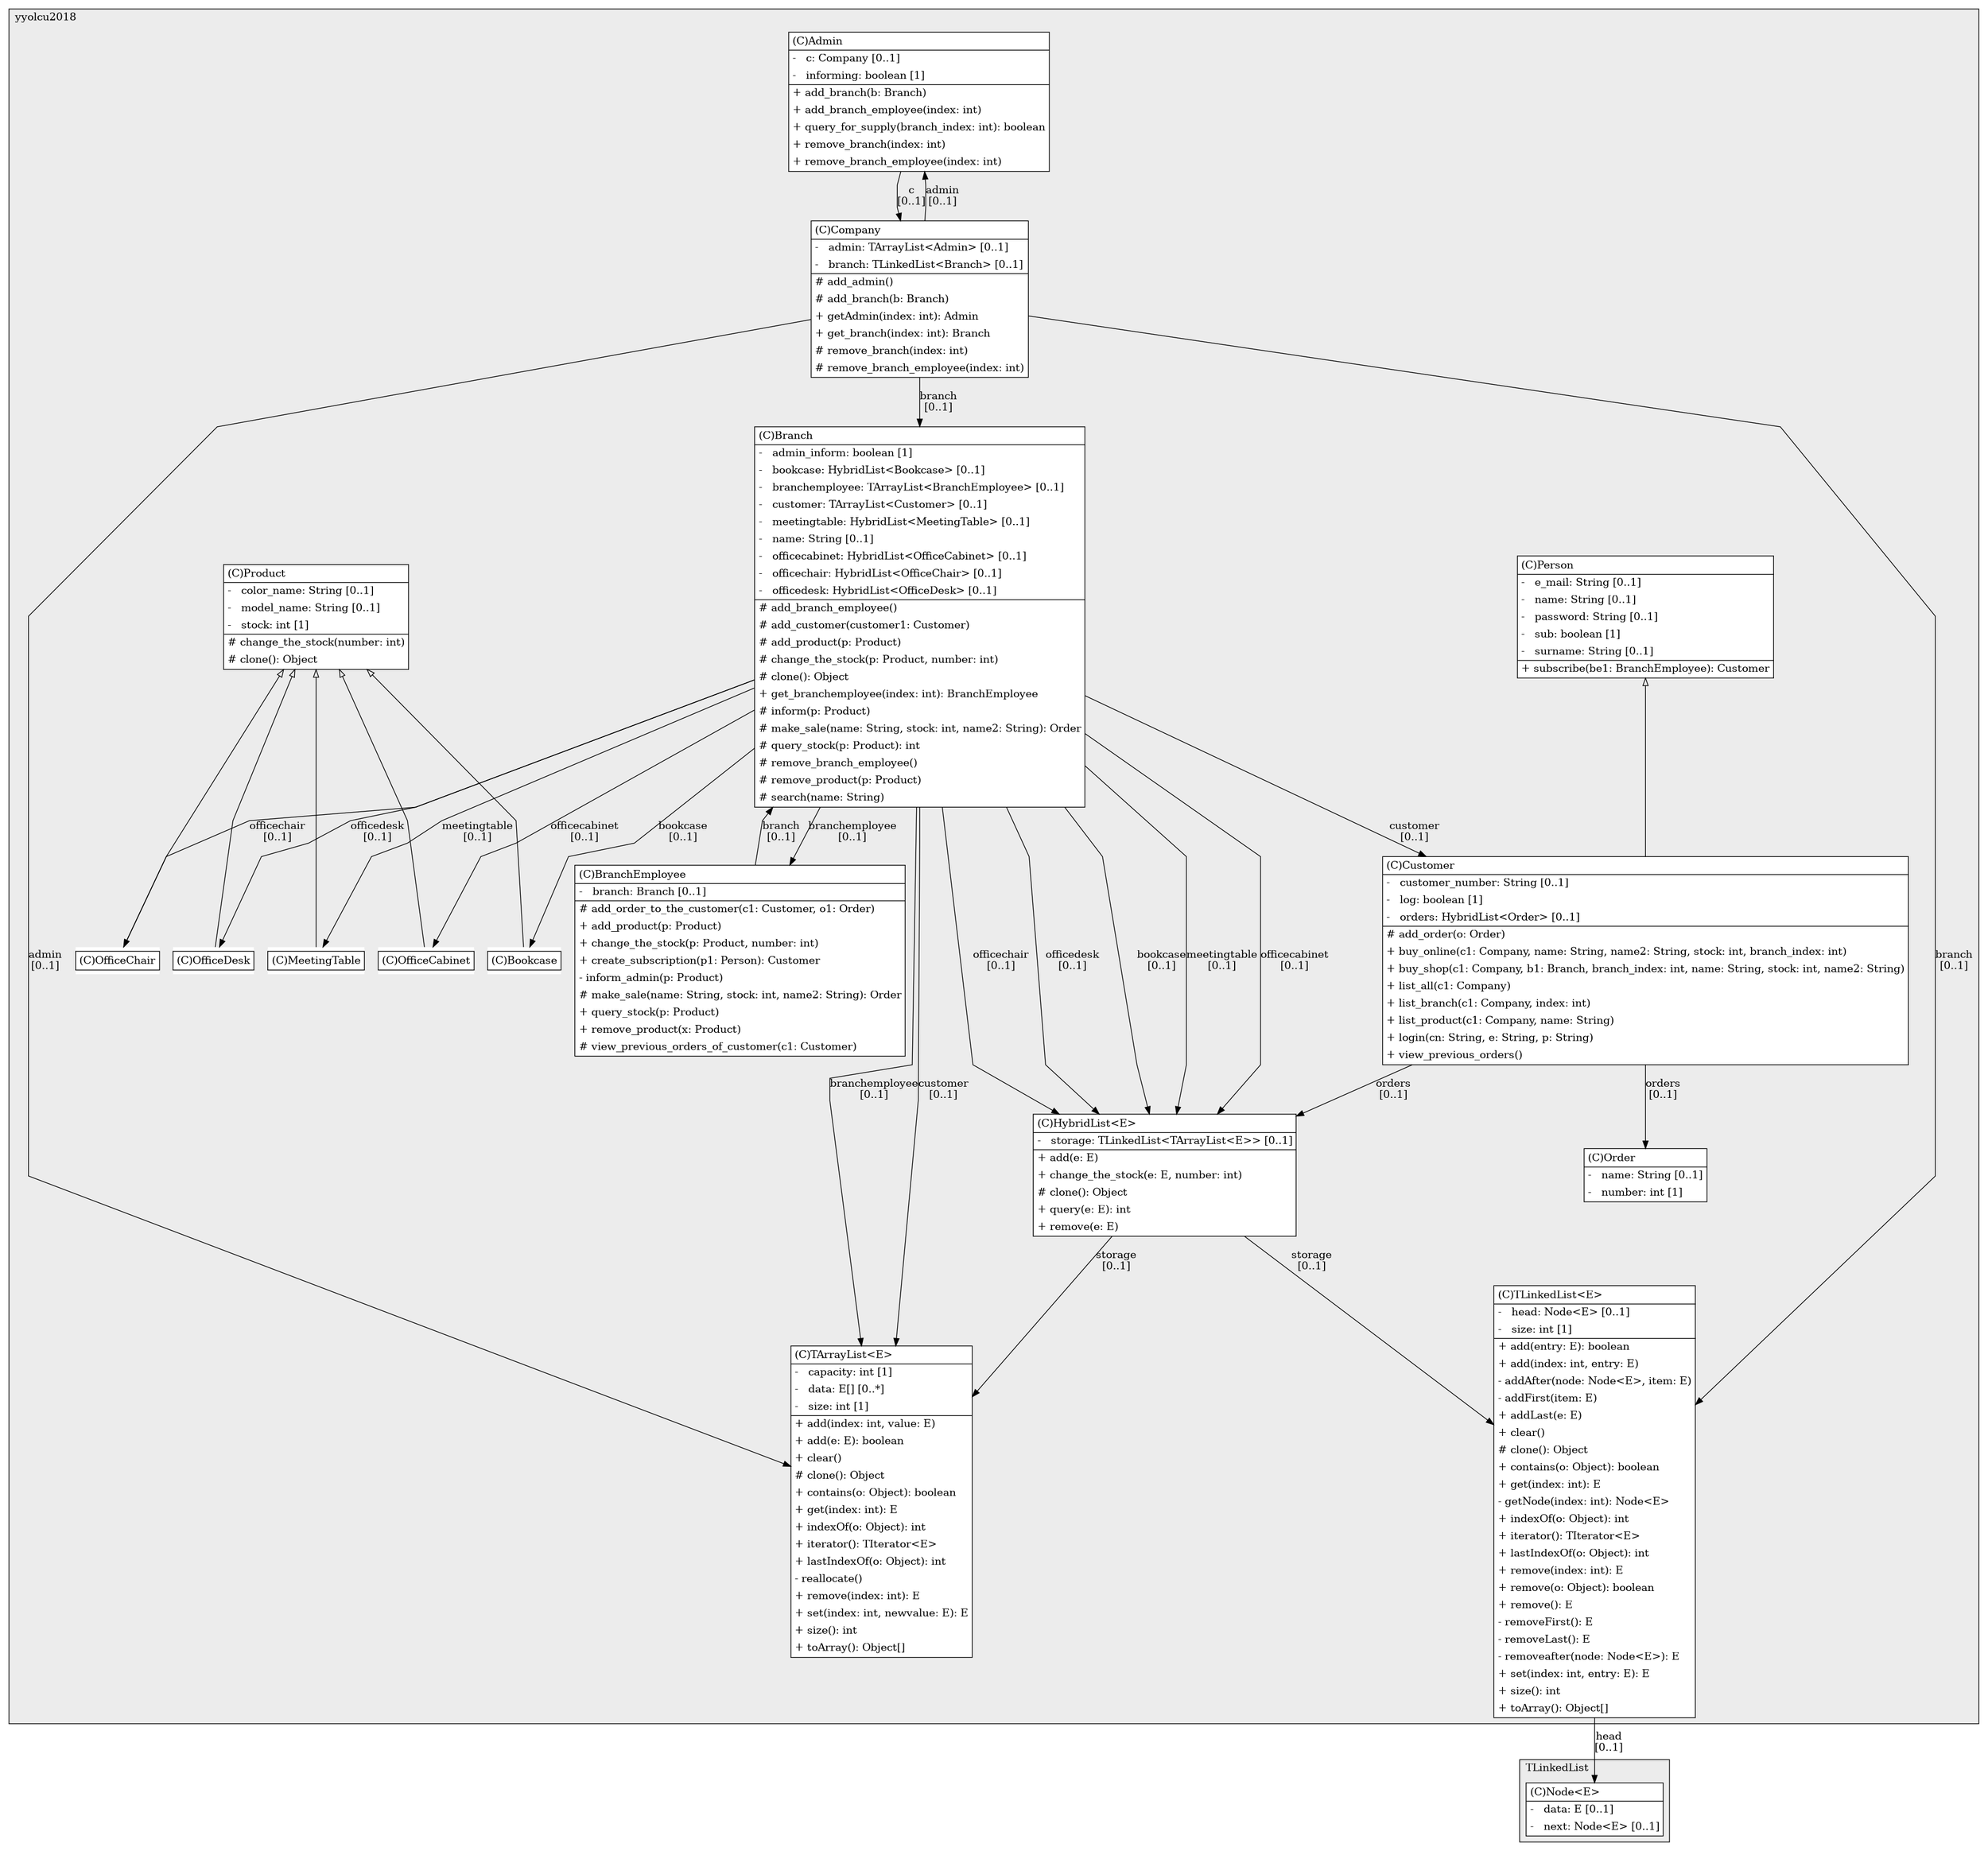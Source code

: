 @startuml

/' diagram meta data start
config=StructureConfiguration;
{
  "projectClassification": {
    "searchMode": "OpenProject", // OpenProject, AllProjects
    "includedProjects": "",
    "pathEndKeywords": "*.impl",
    "isClientPath": "",
    "isClientName": "",
    "isTestPath": "",
    "isTestName": "",
    "isMappingPath": "",
    "isMappingName": "",
    "isDataAccessPath": "",
    "isDataAccessName": "",
    "isDataStructurePath": "",
    "isDataStructureName": "",
    "isInterfaceStructuresPath": "",
    "isInterfaceStructuresName": "",
    "isEntryPointPath": "",
    "isEntryPointName": ""
  },
  "graphRestriction": {
    "classPackageExcludeFilter": "",
    "classPackageIncludeFilter": "",
    "classNameExcludeFilter": "",
    "classNameIncludeFilter": "",
    "methodNameExcludeFilter": "",
    "methodNameIncludeFilter": "",
    "removeByInheritance": "", // inheritance/annotation based filtering is done in a second step
    "removeByAnnotation": "",
    "removeByClassPackage": "", // cleanup the graph after inheritance/annotation based filtering is done
    "removeByClassName": "",
    "cutMappings": false,
    "cutEnum": true,
    "cutTests": true,
    "cutClient": true,
    "cutDataAccess": false,
    "cutInterfaceStructures": false,
    "cutDataStructures": false,
    "cutGetterAndSetter": true,
    "cutConstructors": true
  },
  "graphTraversal": {
    "forwardDepth": 6,
    "backwardDepth": 6,
    "classPackageExcludeFilter": "",
    "classPackageIncludeFilter": "",
    "classNameExcludeFilter": "",
    "classNameIncludeFilter": "",
    "methodNameExcludeFilter": "",
    "methodNameIncludeFilter": "",
    "hideMappings": false,
    "hideDataStructures": false,
    "hidePrivateMethods": true,
    "hideInterfaceCalls": true, // indirection: implementation -> interface (is hidden) -> implementation
    "onlyShowApplicationEntryPoints": false // root node is included
  },
  "details": {
    "aggregation": "GroupByClass", // ByClass, GroupByClass, None
    "showClassGenericTypes": true,
    "showMethods": true,
    "showMethodParameterNames": true,
    "showMethodParameterTypes": true,
    "showMethodReturnType": true,
    "showPackageLevels": 2,
    "showDetailedClassStructure": true
  },
  "rootClass": "yyolcu2018.Company"
}
diagram meta data end '/



digraph g {
    rankdir="TB"
    splines=polyline
    

'nodes 
subgraph cluster_1578853941 { 
   	label=TLinkedList
	labeljust=l
	fillcolor="#ececec"
	style=filled
   
   Node232133007[
	label=<<TABLE BORDER="1" CELLBORDER="0" CELLPADDING="4" CELLSPACING="0">
<TR><TD ALIGN="LEFT" >(C)Node&lt;E&gt;</TD></TR>
<HR/>
<TR><TD ALIGN="LEFT" >-   data: E [0..1]</TD></TR>
<TR><TD ALIGN="LEFT" >-   next: Node&lt;E&gt; [0..1]</TD></TR>
</TABLE>>
	style=filled
	margin=0
	shape=plaintext
	fillcolor="#FFFFFF"
];
} 

subgraph cluster_1773511788 { 
   	label=yyolcu2018
	labeljust=l
	fillcolor="#ececec"
	style=filled
   
   Admin1773511788[
	label=<<TABLE BORDER="1" CELLBORDER="0" CELLPADDING="4" CELLSPACING="0">
<TR><TD ALIGN="LEFT" >(C)Admin</TD></TR>
<HR/>
<TR><TD ALIGN="LEFT" >-   c: Company [0..1]</TD></TR>
<TR><TD ALIGN="LEFT" >-   informing: boolean [1]</TD></TR>
<HR/>
<TR><TD ALIGN="LEFT" >+ add_branch(b: Branch)</TD></TR>
<TR><TD ALIGN="LEFT" >+ add_branch_employee(index: int)</TD></TR>
<TR><TD ALIGN="LEFT" >+ query_for_supply(branch_index: int): boolean</TD></TR>
<TR><TD ALIGN="LEFT" >+ remove_branch(index: int)</TD></TR>
<TR><TD ALIGN="LEFT" >+ remove_branch_employee(index: int)</TD></TR>
</TABLE>>
	style=filled
	margin=0
	shape=plaintext
	fillcolor="#FFFFFF"
];

Bookcase1773511788[
	label=<<TABLE BORDER="1" CELLBORDER="0" CELLPADDING="4" CELLSPACING="0">
<TR><TD ALIGN="LEFT" >(C)Bookcase</TD></TR>
</TABLE>>
	style=filled
	margin=0
	shape=plaintext
	fillcolor="#FFFFFF"
];

Branch1773511788[
	label=<<TABLE BORDER="1" CELLBORDER="0" CELLPADDING="4" CELLSPACING="0">
<TR><TD ALIGN="LEFT" >(C)Branch</TD></TR>
<HR/>
<TR><TD ALIGN="LEFT" >-   admin_inform: boolean [1]</TD></TR>
<TR><TD ALIGN="LEFT" >-   bookcase: HybridList&lt;Bookcase&gt; [0..1]</TD></TR>
<TR><TD ALIGN="LEFT" >-   branchemployee: TArrayList&lt;BranchEmployee&gt; [0..1]</TD></TR>
<TR><TD ALIGN="LEFT" >-   customer: TArrayList&lt;Customer&gt; [0..1]</TD></TR>
<TR><TD ALIGN="LEFT" >-   meetingtable: HybridList&lt;MeetingTable&gt; [0..1]</TD></TR>
<TR><TD ALIGN="LEFT" >-   name: String [0..1]</TD></TR>
<TR><TD ALIGN="LEFT" >-   officecabinet: HybridList&lt;OfficeCabinet&gt; [0..1]</TD></TR>
<TR><TD ALIGN="LEFT" >-   officechair: HybridList&lt;OfficeChair&gt; [0..1]</TD></TR>
<TR><TD ALIGN="LEFT" >-   officedesk: HybridList&lt;OfficeDesk&gt; [0..1]</TD></TR>
<HR/>
<TR><TD ALIGN="LEFT" ># add_branch_employee()</TD></TR>
<TR><TD ALIGN="LEFT" ># add_customer(customer1: Customer)</TD></TR>
<TR><TD ALIGN="LEFT" ># add_product(p: Product)</TD></TR>
<TR><TD ALIGN="LEFT" ># change_the_stock(p: Product, number: int)</TD></TR>
<TR><TD ALIGN="LEFT" ># clone(): Object</TD></TR>
<TR><TD ALIGN="LEFT" >+ get_branchemployee(index: int): BranchEmployee</TD></TR>
<TR><TD ALIGN="LEFT" ># inform(p: Product)</TD></TR>
<TR><TD ALIGN="LEFT" ># make_sale(name: String, stock: int, name2: String): Order</TD></TR>
<TR><TD ALIGN="LEFT" ># query_stock(p: Product): int</TD></TR>
<TR><TD ALIGN="LEFT" ># remove_branch_employee()</TD></TR>
<TR><TD ALIGN="LEFT" ># remove_product(p: Product)</TD></TR>
<TR><TD ALIGN="LEFT" ># search(name: String)</TD></TR>
</TABLE>>
	style=filled
	margin=0
	shape=plaintext
	fillcolor="#FFFFFF"
];

BranchEmployee1773511788[
	label=<<TABLE BORDER="1" CELLBORDER="0" CELLPADDING="4" CELLSPACING="0">
<TR><TD ALIGN="LEFT" >(C)BranchEmployee</TD></TR>
<HR/>
<TR><TD ALIGN="LEFT" >-   branch: Branch [0..1]</TD></TR>
<HR/>
<TR><TD ALIGN="LEFT" ># add_order_to_the_customer(c1: Customer, o1: Order)</TD></TR>
<TR><TD ALIGN="LEFT" >+ add_product(p: Product)</TD></TR>
<TR><TD ALIGN="LEFT" >+ change_the_stock(p: Product, number: int)</TD></TR>
<TR><TD ALIGN="LEFT" >+ create_subscription(p1: Person): Customer</TD></TR>
<TR><TD ALIGN="LEFT" >- inform_admin(p: Product)</TD></TR>
<TR><TD ALIGN="LEFT" ># make_sale(name: String, stock: int, name2: String): Order</TD></TR>
<TR><TD ALIGN="LEFT" >+ query_stock(p: Product)</TD></TR>
<TR><TD ALIGN="LEFT" >+ remove_product(x: Product)</TD></TR>
<TR><TD ALIGN="LEFT" ># view_previous_orders_of_customer(c1: Customer)</TD></TR>
</TABLE>>
	style=filled
	margin=0
	shape=plaintext
	fillcolor="#FFFFFF"
];

Company1773511788[
	label=<<TABLE BORDER="1" CELLBORDER="0" CELLPADDING="4" CELLSPACING="0">
<TR><TD ALIGN="LEFT" >(C)Company</TD></TR>
<HR/>
<TR><TD ALIGN="LEFT" >-   admin: TArrayList&lt;Admin&gt; [0..1]</TD></TR>
<TR><TD ALIGN="LEFT" >-   branch: TLinkedList&lt;Branch&gt; [0..1]</TD></TR>
<HR/>
<TR><TD ALIGN="LEFT" ># add_admin()</TD></TR>
<TR><TD ALIGN="LEFT" ># add_branch(b: Branch)</TD></TR>
<TR><TD ALIGN="LEFT" >+ getAdmin(index: int): Admin</TD></TR>
<TR><TD ALIGN="LEFT" >+ get_branch(index: int): Branch</TD></TR>
<TR><TD ALIGN="LEFT" ># remove_branch(index: int)</TD></TR>
<TR><TD ALIGN="LEFT" ># remove_branch_employee(index: int)</TD></TR>
</TABLE>>
	style=filled
	margin=0
	shape=plaintext
	fillcolor="#FFFFFF"
];

Customer1773511788[
	label=<<TABLE BORDER="1" CELLBORDER="0" CELLPADDING="4" CELLSPACING="0">
<TR><TD ALIGN="LEFT" >(C)Customer</TD></TR>
<HR/>
<TR><TD ALIGN="LEFT" >-   customer_number: String [0..1]</TD></TR>
<TR><TD ALIGN="LEFT" >-   log: boolean [1]</TD></TR>
<TR><TD ALIGN="LEFT" >-   orders: HybridList&lt;Order&gt; [0..1]</TD></TR>
<HR/>
<TR><TD ALIGN="LEFT" ># add_order(o: Order)</TD></TR>
<TR><TD ALIGN="LEFT" >+ buy_online(c1: Company, name: String, name2: String, stock: int, branch_index: int)</TD></TR>
<TR><TD ALIGN="LEFT" >+ buy_shop(c1: Company, b1: Branch, branch_index: int, name: String, stock: int, name2: String)</TD></TR>
<TR><TD ALIGN="LEFT" >+ list_all(c1: Company)</TD></TR>
<TR><TD ALIGN="LEFT" >+ list_branch(c1: Company, index: int)</TD></TR>
<TR><TD ALIGN="LEFT" >+ list_product(c1: Company, name: String)</TD></TR>
<TR><TD ALIGN="LEFT" >+ login(cn: String, e: String, p: String)</TD></TR>
<TR><TD ALIGN="LEFT" >+ view_previous_orders()</TD></TR>
</TABLE>>
	style=filled
	margin=0
	shape=plaintext
	fillcolor="#FFFFFF"
];

HybridList1773511788[
	label=<<TABLE BORDER="1" CELLBORDER="0" CELLPADDING="4" CELLSPACING="0">
<TR><TD ALIGN="LEFT" >(C)HybridList&lt;E&gt;</TD></TR>
<HR/>
<TR><TD ALIGN="LEFT" >-   storage: TLinkedList&lt;TArrayList&lt;E&gt;&gt; [0..1]</TD></TR>
<HR/>
<TR><TD ALIGN="LEFT" >+ add(e: E)</TD></TR>
<TR><TD ALIGN="LEFT" >+ change_the_stock(e: E, number: int)</TD></TR>
<TR><TD ALIGN="LEFT" ># clone(): Object</TD></TR>
<TR><TD ALIGN="LEFT" >+ query(e: E): int</TD></TR>
<TR><TD ALIGN="LEFT" >+ remove(e: E)</TD></TR>
</TABLE>>
	style=filled
	margin=0
	shape=plaintext
	fillcolor="#FFFFFF"
];

MeetingTable1773511788[
	label=<<TABLE BORDER="1" CELLBORDER="0" CELLPADDING="4" CELLSPACING="0">
<TR><TD ALIGN="LEFT" >(C)MeetingTable</TD></TR>
</TABLE>>
	style=filled
	margin=0
	shape=plaintext
	fillcolor="#FFFFFF"
];

OfficeCabinet1773511788[
	label=<<TABLE BORDER="1" CELLBORDER="0" CELLPADDING="4" CELLSPACING="0">
<TR><TD ALIGN="LEFT" >(C)OfficeCabinet</TD></TR>
</TABLE>>
	style=filled
	margin=0
	shape=plaintext
	fillcolor="#FFFFFF"
];

OfficeChair1773511788[
	label=<<TABLE BORDER="1" CELLBORDER="0" CELLPADDING="4" CELLSPACING="0">
<TR><TD ALIGN="LEFT" >(C)OfficeChair</TD></TR>
</TABLE>>
	style=filled
	margin=0
	shape=plaintext
	fillcolor="#FFFFFF"
];

OfficeDesk1773511788[
	label=<<TABLE BORDER="1" CELLBORDER="0" CELLPADDING="4" CELLSPACING="0">
<TR><TD ALIGN="LEFT" >(C)OfficeDesk</TD></TR>
</TABLE>>
	style=filled
	margin=0
	shape=plaintext
	fillcolor="#FFFFFF"
];

Order1773511788[
	label=<<TABLE BORDER="1" CELLBORDER="0" CELLPADDING="4" CELLSPACING="0">
<TR><TD ALIGN="LEFT" >(C)Order</TD></TR>
<HR/>
<TR><TD ALIGN="LEFT" >-   name: String [0..1]</TD></TR>
<TR><TD ALIGN="LEFT" >-   number: int [1]</TD></TR>
</TABLE>>
	style=filled
	margin=0
	shape=plaintext
	fillcolor="#FFFFFF"
];

Person1773511788[
	label=<<TABLE BORDER="1" CELLBORDER="0" CELLPADDING="4" CELLSPACING="0">
<TR><TD ALIGN="LEFT" >(C)Person</TD></TR>
<HR/>
<TR><TD ALIGN="LEFT" >-   e_mail: String [0..1]</TD></TR>
<TR><TD ALIGN="LEFT" >-   name: String [0..1]</TD></TR>
<TR><TD ALIGN="LEFT" >-   password: String [0..1]</TD></TR>
<TR><TD ALIGN="LEFT" >-   sub: boolean [1]</TD></TR>
<TR><TD ALIGN="LEFT" >-   surname: String [0..1]</TD></TR>
<HR/>
<TR><TD ALIGN="LEFT" >+ subscribe(be1: BranchEmployee): Customer</TD></TR>
</TABLE>>
	style=filled
	margin=0
	shape=plaintext
	fillcolor="#FFFFFF"
];

Product1773511788[
	label=<<TABLE BORDER="1" CELLBORDER="0" CELLPADDING="4" CELLSPACING="0">
<TR><TD ALIGN="LEFT" >(C)Product</TD></TR>
<HR/>
<TR><TD ALIGN="LEFT" >-   color_name: String [0..1]</TD></TR>
<TR><TD ALIGN="LEFT" >-   model_name: String [0..1]</TD></TR>
<TR><TD ALIGN="LEFT" >-   stock: int [1]</TD></TR>
<HR/>
<TR><TD ALIGN="LEFT" ># change_the_stock(number: int)</TD></TR>
<TR><TD ALIGN="LEFT" ># clone(): Object</TD></TR>
</TABLE>>
	style=filled
	margin=0
	shape=plaintext
	fillcolor="#FFFFFF"
];

TArrayList1773511788[
	label=<<TABLE BORDER="1" CELLBORDER="0" CELLPADDING="4" CELLSPACING="0">
<TR><TD ALIGN="LEFT" >(C)TArrayList&lt;E&gt;</TD></TR>
<HR/>
<TR><TD ALIGN="LEFT" >-   capacity: int [1]</TD></TR>
<TR><TD ALIGN="LEFT" >-   data: E[] [0..*]</TD></TR>
<TR><TD ALIGN="LEFT" >-   size: int [1]</TD></TR>
<HR/>
<TR><TD ALIGN="LEFT" >+ add(index: int, value: E)</TD></TR>
<TR><TD ALIGN="LEFT" >+ add(e: E): boolean</TD></TR>
<TR><TD ALIGN="LEFT" >+ clear()</TD></TR>
<TR><TD ALIGN="LEFT" ># clone(): Object</TD></TR>
<TR><TD ALIGN="LEFT" >+ contains(o: Object): boolean</TD></TR>
<TR><TD ALIGN="LEFT" >+ get(index: int): E</TD></TR>
<TR><TD ALIGN="LEFT" >+ indexOf(o: Object): int</TD></TR>
<TR><TD ALIGN="LEFT" >+ iterator(): TIterator&lt;E&gt;</TD></TR>
<TR><TD ALIGN="LEFT" >+ lastIndexOf(o: Object): int</TD></TR>
<TR><TD ALIGN="LEFT" >- reallocate()</TD></TR>
<TR><TD ALIGN="LEFT" >+ remove(index: int): E</TD></TR>
<TR><TD ALIGN="LEFT" >+ set(index: int, newvalue: E): E</TD></TR>
<TR><TD ALIGN="LEFT" >+ size(): int</TD></TR>
<TR><TD ALIGN="LEFT" >+ toArray(): Object[]</TD></TR>
</TABLE>>
	style=filled
	margin=0
	shape=plaintext
	fillcolor="#FFFFFF"
];

TLinkedList1773511788[
	label=<<TABLE BORDER="1" CELLBORDER="0" CELLPADDING="4" CELLSPACING="0">
<TR><TD ALIGN="LEFT" >(C)TLinkedList&lt;E&gt;</TD></TR>
<HR/>
<TR><TD ALIGN="LEFT" >-   head: Node&lt;E&gt; [0..1]</TD></TR>
<TR><TD ALIGN="LEFT" >-   size: int [1]</TD></TR>
<HR/>
<TR><TD ALIGN="LEFT" >+ add(entry: E): boolean</TD></TR>
<TR><TD ALIGN="LEFT" >+ add(index: int, entry: E)</TD></TR>
<TR><TD ALIGN="LEFT" >- addAfter(node: Node&lt;E&gt;, item: E)</TD></TR>
<TR><TD ALIGN="LEFT" >- addFirst(item: E)</TD></TR>
<TR><TD ALIGN="LEFT" >+ addLast(e: E)</TD></TR>
<TR><TD ALIGN="LEFT" >+ clear()</TD></TR>
<TR><TD ALIGN="LEFT" ># clone(): Object</TD></TR>
<TR><TD ALIGN="LEFT" >+ contains(o: Object): boolean</TD></TR>
<TR><TD ALIGN="LEFT" >+ get(index: int): E</TD></TR>
<TR><TD ALIGN="LEFT" >- getNode(index: int): Node&lt;E&gt;</TD></TR>
<TR><TD ALIGN="LEFT" >+ indexOf(o: Object): int</TD></TR>
<TR><TD ALIGN="LEFT" >+ iterator(): TIterator&lt;E&gt;</TD></TR>
<TR><TD ALIGN="LEFT" >+ lastIndexOf(o: Object): int</TD></TR>
<TR><TD ALIGN="LEFT" >+ remove(index: int): E</TD></TR>
<TR><TD ALIGN="LEFT" >+ remove(o: Object): boolean</TD></TR>
<TR><TD ALIGN="LEFT" >+ remove(): E</TD></TR>
<TR><TD ALIGN="LEFT" >- removeFirst(): E</TD></TR>
<TR><TD ALIGN="LEFT" >- removeLast(): E</TD></TR>
<TR><TD ALIGN="LEFT" >- removeafter(node: Node&lt;E&gt;): E</TD></TR>
<TR><TD ALIGN="LEFT" >+ set(index: int, entry: E): E</TD></TR>
<TR><TD ALIGN="LEFT" >+ size(): int</TD></TR>
<TR><TD ALIGN="LEFT" >+ toArray(): Object[]</TD></TR>
</TABLE>>
	style=filled
	margin=0
	shape=plaintext
	fillcolor="#FFFFFF"
];
} 

'edges    
Admin1773511788 -> Company1773511788[label="c
[0..1]"];
Branch1773511788 -> Bookcase1773511788[label="bookcase
[0..1]"];
Branch1773511788 -> BranchEmployee1773511788[label="branchemployee
[0..1]"];
Branch1773511788 -> Customer1773511788[label="customer
[0..1]"];
Branch1773511788 -> HybridList1773511788[label="bookcase
[0..1]"];
Branch1773511788 -> HybridList1773511788[label="meetingtable
[0..1]"];
Branch1773511788 -> HybridList1773511788[label="officecabinet
[0..1]"];
Branch1773511788 -> HybridList1773511788[label="officechair
[0..1]"];
Branch1773511788 -> HybridList1773511788[label="officedesk
[0..1]"];
Branch1773511788 -> MeetingTable1773511788[label="meetingtable
[0..1]"];
Branch1773511788 -> OfficeCabinet1773511788[label="officecabinet
[0..1]"];
Branch1773511788 -> OfficeChair1773511788[label="officechair
[0..1]"];
Branch1773511788 -> OfficeDesk1773511788[label="officedesk
[0..1]"];
Branch1773511788 -> TArrayList1773511788[label="branchemployee
[0..1]"];
Branch1773511788 -> TArrayList1773511788[label="customer
[0..1]"];
BranchEmployee1773511788 -> Branch1773511788[label="branch
[0..1]"];
Company1773511788 -> Admin1773511788[label="admin
[0..1]"];
Company1773511788 -> Branch1773511788[label="branch
[0..1]"];
Company1773511788 -> TArrayList1773511788[label="admin
[0..1]"];
Company1773511788 -> TLinkedList1773511788[label="branch
[0..1]"];
Customer1773511788 -> HybridList1773511788[label="orders
[0..1]"];
Customer1773511788 -> Order1773511788[label="orders
[0..1]"];
HybridList1773511788 -> TArrayList1773511788[label="storage
[0..1]"];
HybridList1773511788 -> TLinkedList1773511788[label="storage
[0..1]"];
Person1773511788 -> Customer1773511788[arrowhead=none, arrowtail=empty, dir=both];
Product1773511788 -> Bookcase1773511788[arrowhead=none, arrowtail=empty, dir=both];
Product1773511788 -> MeetingTable1773511788[arrowhead=none, arrowtail=empty, dir=both];
Product1773511788 -> OfficeCabinet1773511788[arrowhead=none, arrowtail=empty, dir=both];
Product1773511788 -> OfficeChair1773511788[arrowhead=none, arrowtail=empty, dir=both];
Product1773511788 -> OfficeDesk1773511788[arrowhead=none, arrowtail=empty, dir=both];
TLinkedList1773511788 -> Node232133007[label="head
[0..1]"];
    
}
@enduml